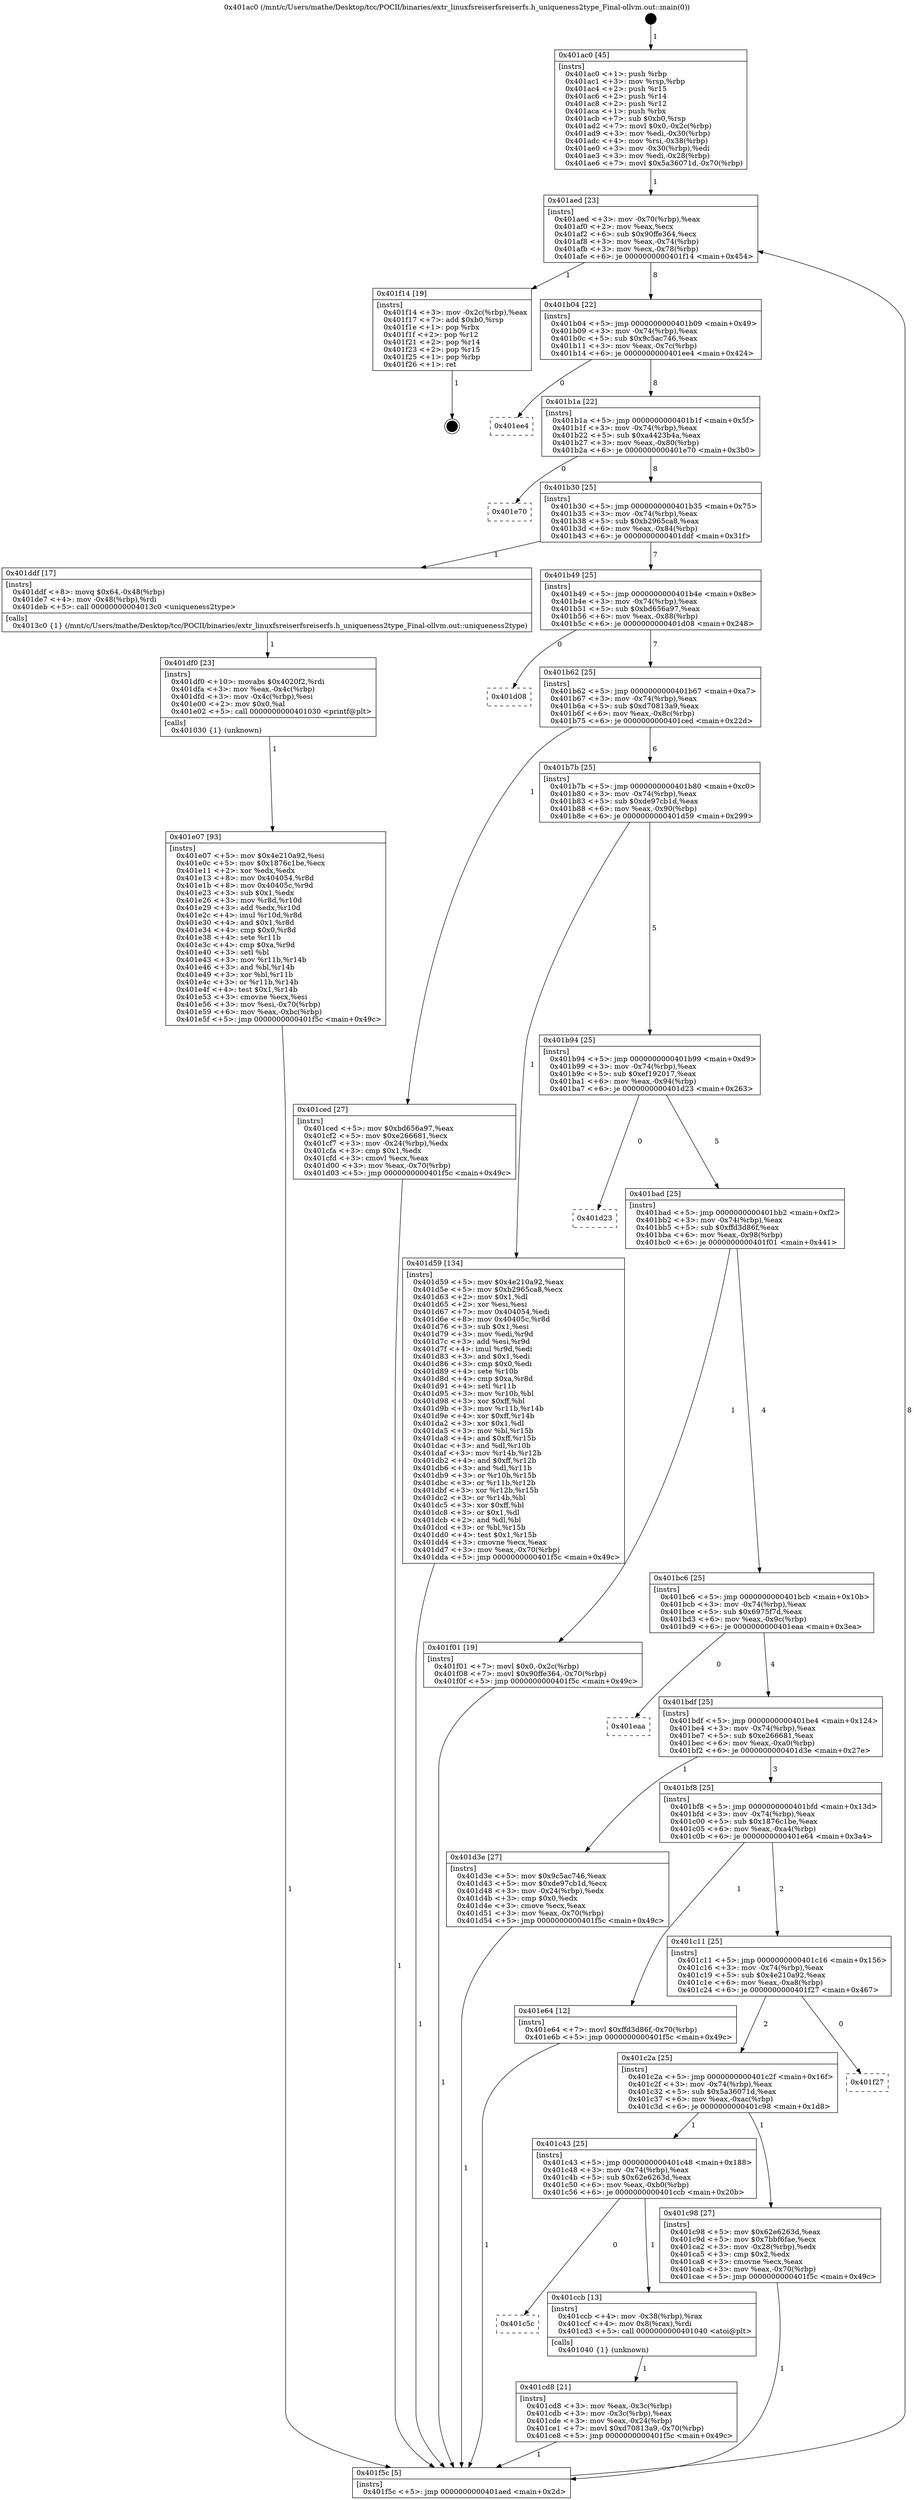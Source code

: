 digraph "0x401ac0" {
  label = "0x401ac0 (/mnt/c/Users/mathe/Desktop/tcc/POCII/binaries/extr_linuxfsreiserfsreiserfs.h_uniqueness2type_Final-ollvm.out::main(0))"
  labelloc = "t"
  node[shape=record]

  Entry [label="",width=0.3,height=0.3,shape=circle,fillcolor=black,style=filled]
  "0x401aed" [label="{
     0x401aed [23]\l
     | [instrs]\l
     &nbsp;&nbsp;0x401aed \<+3\>: mov -0x70(%rbp),%eax\l
     &nbsp;&nbsp;0x401af0 \<+2\>: mov %eax,%ecx\l
     &nbsp;&nbsp;0x401af2 \<+6\>: sub $0x90ffe364,%ecx\l
     &nbsp;&nbsp;0x401af8 \<+3\>: mov %eax,-0x74(%rbp)\l
     &nbsp;&nbsp;0x401afb \<+3\>: mov %ecx,-0x78(%rbp)\l
     &nbsp;&nbsp;0x401afe \<+6\>: je 0000000000401f14 \<main+0x454\>\l
  }"]
  "0x401f14" [label="{
     0x401f14 [19]\l
     | [instrs]\l
     &nbsp;&nbsp;0x401f14 \<+3\>: mov -0x2c(%rbp),%eax\l
     &nbsp;&nbsp;0x401f17 \<+7\>: add $0xb0,%rsp\l
     &nbsp;&nbsp;0x401f1e \<+1\>: pop %rbx\l
     &nbsp;&nbsp;0x401f1f \<+2\>: pop %r12\l
     &nbsp;&nbsp;0x401f21 \<+2\>: pop %r14\l
     &nbsp;&nbsp;0x401f23 \<+2\>: pop %r15\l
     &nbsp;&nbsp;0x401f25 \<+1\>: pop %rbp\l
     &nbsp;&nbsp;0x401f26 \<+1\>: ret\l
  }"]
  "0x401b04" [label="{
     0x401b04 [22]\l
     | [instrs]\l
     &nbsp;&nbsp;0x401b04 \<+5\>: jmp 0000000000401b09 \<main+0x49\>\l
     &nbsp;&nbsp;0x401b09 \<+3\>: mov -0x74(%rbp),%eax\l
     &nbsp;&nbsp;0x401b0c \<+5\>: sub $0x9c5ac746,%eax\l
     &nbsp;&nbsp;0x401b11 \<+3\>: mov %eax,-0x7c(%rbp)\l
     &nbsp;&nbsp;0x401b14 \<+6\>: je 0000000000401ee4 \<main+0x424\>\l
  }"]
  Exit [label="",width=0.3,height=0.3,shape=circle,fillcolor=black,style=filled,peripheries=2]
  "0x401ee4" [label="{
     0x401ee4\l
  }", style=dashed]
  "0x401b1a" [label="{
     0x401b1a [22]\l
     | [instrs]\l
     &nbsp;&nbsp;0x401b1a \<+5\>: jmp 0000000000401b1f \<main+0x5f\>\l
     &nbsp;&nbsp;0x401b1f \<+3\>: mov -0x74(%rbp),%eax\l
     &nbsp;&nbsp;0x401b22 \<+5\>: sub $0xa4423b4a,%eax\l
     &nbsp;&nbsp;0x401b27 \<+3\>: mov %eax,-0x80(%rbp)\l
     &nbsp;&nbsp;0x401b2a \<+6\>: je 0000000000401e70 \<main+0x3b0\>\l
  }"]
  "0x401e07" [label="{
     0x401e07 [93]\l
     | [instrs]\l
     &nbsp;&nbsp;0x401e07 \<+5\>: mov $0x4e210a92,%esi\l
     &nbsp;&nbsp;0x401e0c \<+5\>: mov $0x1876c1be,%ecx\l
     &nbsp;&nbsp;0x401e11 \<+2\>: xor %edx,%edx\l
     &nbsp;&nbsp;0x401e13 \<+8\>: mov 0x404054,%r8d\l
     &nbsp;&nbsp;0x401e1b \<+8\>: mov 0x40405c,%r9d\l
     &nbsp;&nbsp;0x401e23 \<+3\>: sub $0x1,%edx\l
     &nbsp;&nbsp;0x401e26 \<+3\>: mov %r8d,%r10d\l
     &nbsp;&nbsp;0x401e29 \<+3\>: add %edx,%r10d\l
     &nbsp;&nbsp;0x401e2c \<+4\>: imul %r10d,%r8d\l
     &nbsp;&nbsp;0x401e30 \<+4\>: and $0x1,%r8d\l
     &nbsp;&nbsp;0x401e34 \<+4\>: cmp $0x0,%r8d\l
     &nbsp;&nbsp;0x401e38 \<+4\>: sete %r11b\l
     &nbsp;&nbsp;0x401e3c \<+4\>: cmp $0xa,%r9d\l
     &nbsp;&nbsp;0x401e40 \<+3\>: setl %bl\l
     &nbsp;&nbsp;0x401e43 \<+3\>: mov %r11b,%r14b\l
     &nbsp;&nbsp;0x401e46 \<+3\>: and %bl,%r14b\l
     &nbsp;&nbsp;0x401e49 \<+3\>: xor %bl,%r11b\l
     &nbsp;&nbsp;0x401e4c \<+3\>: or %r11b,%r14b\l
     &nbsp;&nbsp;0x401e4f \<+4\>: test $0x1,%r14b\l
     &nbsp;&nbsp;0x401e53 \<+3\>: cmovne %ecx,%esi\l
     &nbsp;&nbsp;0x401e56 \<+3\>: mov %esi,-0x70(%rbp)\l
     &nbsp;&nbsp;0x401e59 \<+6\>: mov %eax,-0xbc(%rbp)\l
     &nbsp;&nbsp;0x401e5f \<+5\>: jmp 0000000000401f5c \<main+0x49c\>\l
  }"]
  "0x401e70" [label="{
     0x401e70\l
  }", style=dashed]
  "0x401b30" [label="{
     0x401b30 [25]\l
     | [instrs]\l
     &nbsp;&nbsp;0x401b30 \<+5\>: jmp 0000000000401b35 \<main+0x75\>\l
     &nbsp;&nbsp;0x401b35 \<+3\>: mov -0x74(%rbp),%eax\l
     &nbsp;&nbsp;0x401b38 \<+5\>: sub $0xb2965ca8,%eax\l
     &nbsp;&nbsp;0x401b3d \<+6\>: mov %eax,-0x84(%rbp)\l
     &nbsp;&nbsp;0x401b43 \<+6\>: je 0000000000401ddf \<main+0x31f\>\l
  }"]
  "0x401df0" [label="{
     0x401df0 [23]\l
     | [instrs]\l
     &nbsp;&nbsp;0x401df0 \<+10\>: movabs $0x4020f2,%rdi\l
     &nbsp;&nbsp;0x401dfa \<+3\>: mov %eax,-0x4c(%rbp)\l
     &nbsp;&nbsp;0x401dfd \<+3\>: mov -0x4c(%rbp),%esi\l
     &nbsp;&nbsp;0x401e00 \<+2\>: mov $0x0,%al\l
     &nbsp;&nbsp;0x401e02 \<+5\>: call 0000000000401030 \<printf@plt\>\l
     | [calls]\l
     &nbsp;&nbsp;0x401030 \{1\} (unknown)\l
  }"]
  "0x401ddf" [label="{
     0x401ddf [17]\l
     | [instrs]\l
     &nbsp;&nbsp;0x401ddf \<+8\>: movq $0x64,-0x48(%rbp)\l
     &nbsp;&nbsp;0x401de7 \<+4\>: mov -0x48(%rbp),%rdi\l
     &nbsp;&nbsp;0x401deb \<+5\>: call 00000000004013c0 \<uniqueness2type\>\l
     | [calls]\l
     &nbsp;&nbsp;0x4013c0 \{1\} (/mnt/c/Users/mathe/Desktop/tcc/POCII/binaries/extr_linuxfsreiserfsreiserfs.h_uniqueness2type_Final-ollvm.out::uniqueness2type)\l
  }"]
  "0x401b49" [label="{
     0x401b49 [25]\l
     | [instrs]\l
     &nbsp;&nbsp;0x401b49 \<+5\>: jmp 0000000000401b4e \<main+0x8e\>\l
     &nbsp;&nbsp;0x401b4e \<+3\>: mov -0x74(%rbp),%eax\l
     &nbsp;&nbsp;0x401b51 \<+5\>: sub $0xbd656a97,%eax\l
     &nbsp;&nbsp;0x401b56 \<+6\>: mov %eax,-0x88(%rbp)\l
     &nbsp;&nbsp;0x401b5c \<+6\>: je 0000000000401d08 \<main+0x248\>\l
  }"]
  "0x401cd8" [label="{
     0x401cd8 [21]\l
     | [instrs]\l
     &nbsp;&nbsp;0x401cd8 \<+3\>: mov %eax,-0x3c(%rbp)\l
     &nbsp;&nbsp;0x401cdb \<+3\>: mov -0x3c(%rbp),%eax\l
     &nbsp;&nbsp;0x401cde \<+3\>: mov %eax,-0x24(%rbp)\l
     &nbsp;&nbsp;0x401ce1 \<+7\>: movl $0xd70813a9,-0x70(%rbp)\l
     &nbsp;&nbsp;0x401ce8 \<+5\>: jmp 0000000000401f5c \<main+0x49c\>\l
  }"]
  "0x401d08" [label="{
     0x401d08\l
  }", style=dashed]
  "0x401b62" [label="{
     0x401b62 [25]\l
     | [instrs]\l
     &nbsp;&nbsp;0x401b62 \<+5\>: jmp 0000000000401b67 \<main+0xa7\>\l
     &nbsp;&nbsp;0x401b67 \<+3\>: mov -0x74(%rbp),%eax\l
     &nbsp;&nbsp;0x401b6a \<+5\>: sub $0xd70813a9,%eax\l
     &nbsp;&nbsp;0x401b6f \<+6\>: mov %eax,-0x8c(%rbp)\l
     &nbsp;&nbsp;0x401b75 \<+6\>: je 0000000000401ced \<main+0x22d\>\l
  }"]
  "0x401c5c" [label="{
     0x401c5c\l
  }", style=dashed]
  "0x401ced" [label="{
     0x401ced [27]\l
     | [instrs]\l
     &nbsp;&nbsp;0x401ced \<+5\>: mov $0xbd656a97,%eax\l
     &nbsp;&nbsp;0x401cf2 \<+5\>: mov $0xe266681,%ecx\l
     &nbsp;&nbsp;0x401cf7 \<+3\>: mov -0x24(%rbp),%edx\l
     &nbsp;&nbsp;0x401cfa \<+3\>: cmp $0x1,%edx\l
     &nbsp;&nbsp;0x401cfd \<+3\>: cmovl %ecx,%eax\l
     &nbsp;&nbsp;0x401d00 \<+3\>: mov %eax,-0x70(%rbp)\l
     &nbsp;&nbsp;0x401d03 \<+5\>: jmp 0000000000401f5c \<main+0x49c\>\l
  }"]
  "0x401b7b" [label="{
     0x401b7b [25]\l
     | [instrs]\l
     &nbsp;&nbsp;0x401b7b \<+5\>: jmp 0000000000401b80 \<main+0xc0\>\l
     &nbsp;&nbsp;0x401b80 \<+3\>: mov -0x74(%rbp),%eax\l
     &nbsp;&nbsp;0x401b83 \<+5\>: sub $0xde97cb1d,%eax\l
     &nbsp;&nbsp;0x401b88 \<+6\>: mov %eax,-0x90(%rbp)\l
     &nbsp;&nbsp;0x401b8e \<+6\>: je 0000000000401d59 \<main+0x299\>\l
  }"]
  "0x401ccb" [label="{
     0x401ccb [13]\l
     | [instrs]\l
     &nbsp;&nbsp;0x401ccb \<+4\>: mov -0x38(%rbp),%rax\l
     &nbsp;&nbsp;0x401ccf \<+4\>: mov 0x8(%rax),%rdi\l
     &nbsp;&nbsp;0x401cd3 \<+5\>: call 0000000000401040 \<atoi@plt\>\l
     | [calls]\l
     &nbsp;&nbsp;0x401040 \{1\} (unknown)\l
  }"]
  "0x401d59" [label="{
     0x401d59 [134]\l
     | [instrs]\l
     &nbsp;&nbsp;0x401d59 \<+5\>: mov $0x4e210a92,%eax\l
     &nbsp;&nbsp;0x401d5e \<+5\>: mov $0xb2965ca8,%ecx\l
     &nbsp;&nbsp;0x401d63 \<+2\>: mov $0x1,%dl\l
     &nbsp;&nbsp;0x401d65 \<+2\>: xor %esi,%esi\l
     &nbsp;&nbsp;0x401d67 \<+7\>: mov 0x404054,%edi\l
     &nbsp;&nbsp;0x401d6e \<+8\>: mov 0x40405c,%r8d\l
     &nbsp;&nbsp;0x401d76 \<+3\>: sub $0x1,%esi\l
     &nbsp;&nbsp;0x401d79 \<+3\>: mov %edi,%r9d\l
     &nbsp;&nbsp;0x401d7c \<+3\>: add %esi,%r9d\l
     &nbsp;&nbsp;0x401d7f \<+4\>: imul %r9d,%edi\l
     &nbsp;&nbsp;0x401d83 \<+3\>: and $0x1,%edi\l
     &nbsp;&nbsp;0x401d86 \<+3\>: cmp $0x0,%edi\l
     &nbsp;&nbsp;0x401d89 \<+4\>: sete %r10b\l
     &nbsp;&nbsp;0x401d8d \<+4\>: cmp $0xa,%r8d\l
     &nbsp;&nbsp;0x401d91 \<+4\>: setl %r11b\l
     &nbsp;&nbsp;0x401d95 \<+3\>: mov %r10b,%bl\l
     &nbsp;&nbsp;0x401d98 \<+3\>: xor $0xff,%bl\l
     &nbsp;&nbsp;0x401d9b \<+3\>: mov %r11b,%r14b\l
     &nbsp;&nbsp;0x401d9e \<+4\>: xor $0xff,%r14b\l
     &nbsp;&nbsp;0x401da2 \<+3\>: xor $0x1,%dl\l
     &nbsp;&nbsp;0x401da5 \<+3\>: mov %bl,%r15b\l
     &nbsp;&nbsp;0x401da8 \<+4\>: and $0xff,%r15b\l
     &nbsp;&nbsp;0x401dac \<+3\>: and %dl,%r10b\l
     &nbsp;&nbsp;0x401daf \<+3\>: mov %r14b,%r12b\l
     &nbsp;&nbsp;0x401db2 \<+4\>: and $0xff,%r12b\l
     &nbsp;&nbsp;0x401db6 \<+3\>: and %dl,%r11b\l
     &nbsp;&nbsp;0x401db9 \<+3\>: or %r10b,%r15b\l
     &nbsp;&nbsp;0x401dbc \<+3\>: or %r11b,%r12b\l
     &nbsp;&nbsp;0x401dbf \<+3\>: xor %r12b,%r15b\l
     &nbsp;&nbsp;0x401dc2 \<+3\>: or %r14b,%bl\l
     &nbsp;&nbsp;0x401dc5 \<+3\>: xor $0xff,%bl\l
     &nbsp;&nbsp;0x401dc8 \<+3\>: or $0x1,%dl\l
     &nbsp;&nbsp;0x401dcb \<+2\>: and %dl,%bl\l
     &nbsp;&nbsp;0x401dcd \<+3\>: or %bl,%r15b\l
     &nbsp;&nbsp;0x401dd0 \<+4\>: test $0x1,%r15b\l
     &nbsp;&nbsp;0x401dd4 \<+3\>: cmovne %ecx,%eax\l
     &nbsp;&nbsp;0x401dd7 \<+3\>: mov %eax,-0x70(%rbp)\l
     &nbsp;&nbsp;0x401dda \<+5\>: jmp 0000000000401f5c \<main+0x49c\>\l
  }"]
  "0x401b94" [label="{
     0x401b94 [25]\l
     | [instrs]\l
     &nbsp;&nbsp;0x401b94 \<+5\>: jmp 0000000000401b99 \<main+0xd9\>\l
     &nbsp;&nbsp;0x401b99 \<+3\>: mov -0x74(%rbp),%eax\l
     &nbsp;&nbsp;0x401b9c \<+5\>: sub $0xef192017,%eax\l
     &nbsp;&nbsp;0x401ba1 \<+6\>: mov %eax,-0x94(%rbp)\l
     &nbsp;&nbsp;0x401ba7 \<+6\>: je 0000000000401d23 \<main+0x263\>\l
  }"]
  "0x401ac0" [label="{
     0x401ac0 [45]\l
     | [instrs]\l
     &nbsp;&nbsp;0x401ac0 \<+1\>: push %rbp\l
     &nbsp;&nbsp;0x401ac1 \<+3\>: mov %rsp,%rbp\l
     &nbsp;&nbsp;0x401ac4 \<+2\>: push %r15\l
     &nbsp;&nbsp;0x401ac6 \<+2\>: push %r14\l
     &nbsp;&nbsp;0x401ac8 \<+2\>: push %r12\l
     &nbsp;&nbsp;0x401aca \<+1\>: push %rbx\l
     &nbsp;&nbsp;0x401acb \<+7\>: sub $0xb0,%rsp\l
     &nbsp;&nbsp;0x401ad2 \<+7\>: movl $0x0,-0x2c(%rbp)\l
     &nbsp;&nbsp;0x401ad9 \<+3\>: mov %edi,-0x30(%rbp)\l
     &nbsp;&nbsp;0x401adc \<+4\>: mov %rsi,-0x38(%rbp)\l
     &nbsp;&nbsp;0x401ae0 \<+3\>: mov -0x30(%rbp),%edi\l
     &nbsp;&nbsp;0x401ae3 \<+3\>: mov %edi,-0x28(%rbp)\l
     &nbsp;&nbsp;0x401ae6 \<+7\>: movl $0x5a36071d,-0x70(%rbp)\l
  }"]
  "0x401d23" [label="{
     0x401d23\l
  }", style=dashed]
  "0x401bad" [label="{
     0x401bad [25]\l
     | [instrs]\l
     &nbsp;&nbsp;0x401bad \<+5\>: jmp 0000000000401bb2 \<main+0xf2\>\l
     &nbsp;&nbsp;0x401bb2 \<+3\>: mov -0x74(%rbp),%eax\l
     &nbsp;&nbsp;0x401bb5 \<+5\>: sub $0xffd3d86f,%eax\l
     &nbsp;&nbsp;0x401bba \<+6\>: mov %eax,-0x98(%rbp)\l
     &nbsp;&nbsp;0x401bc0 \<+6\>: je 0000000000401f01 \<main+0x441\>\l
  }"]
  "0x401f5c" [label="{
     0x401f5c [5]\l
     | [instrs]\l
     &nbsp;&nbsp;0x401f5c \<+5\>: jmp 0000000000401aed \<main+0x2d\>\l
  }"]
  "0x401f01" [label="{
     0x401f01 [19]\l
     | [instrs]\l
     &nbsp;&nbsp;0x401f01 \<+7\>: movl $0x0,-0x2c(%rbp)\l
     &nbsp;&nbsp;0x401f08 \<+7\>: movl $0x90ffe364,-0x70(%rbp)\l
     &nbsp;&nbsp;0x401f0f \<+5\>: jmp 0000000000401f5c \<main+0x49c\>\l
  }"]
  "0x401bc6" [label="{
     0x401bc6 [25]\l
     | [instrs]\l
     &nbsp;&nbsp;0x401bc6 \<+5\>: jmp 0000000000401bcb \<main+0x10b\>\l
     &nbsp;&nbsp;0x401bcb \<+3\>: mov -0x74(%rbp),%eax\l
     &nbsp;&nbsp;0x401bce \<+5\>: sub $0x6975f7d,%eax\l
     &nbsp;&nbsp;0x401bd3 \<+6\>: mov %eax,-0x9c(%rbp)\l
     &nbsp;&nbsp;0x401bd9 \<+6\>: je 0000000000401eaa \<main+0x3ea\>\l
  }"]
  "0x401c43" [label="{
     0x401c43 [25]\l
     | [instrs]\l
     &nbsp;&nbsp;0x401c43 \<+5\>: jmp 0000000000401c48 \<main+0x188\>\l
     &nbsp;&nbsp;0x401c48 \<+3\>: mov -0x74(%rbp),%eax\l
     &nbsp;&nbsp;0x401c4b \<+5\>: sub $0x62e6263d,%eax\l
     &nbsp;&nbsp;0x401c50 \<+6\>: mov %eax,-0xb0(%rbp)\l
     &nbsp;&nbsp;0x401c56 \<+6\>: je 0000000000401ccb \<main+0x20b\>\l
  }"]
  "0x401eaa" [label="{
     0x401eaa\l
  }", style=dashed]
  "0x401bdf" [label="{
     0x401bdf [25]\l
     | [instrs]\l
     &nbsp;&nbsp;0x401bdf \<+5\>: jmp 0000000000401be4 \<main+0x124\>\l
     &nbsp;&nbsp;0x401be4 \<+3\>: mov -0x74(%rbp),%eax\l
     &nbsp;&nbsp;0x401be7 \<+5\>: sub $0xe266681,%eax\l
     &nbsp;&nbsp;0x401bec \<+6\>: mov %eax,-0xa0(%rbp)\l
     &nbsp;&nbsp;0x401bf2 \<+6\>: je 0000000000401d3e \<main+0x27e\>\l
  }"]
  "0x401c98" [label="{
     0x401c98 [27]\l
     | [instrs]\l
     &nbsp;&nbsp;0x401c98 \<+5\>: mov $0x62e6263d,%eax\l
     &nbsp;&nbsp;0x401c9d \<+5\>: mov $0x7bbf6fae,%ecx\l
     &nbsp;&nbsp;0x401ca2 \<+3\>: mov -0x28(%rbp),%edx\l
     &nbsp;&nbsp;0x401ca5 \<+3\>: cmp $0x2,%edx\l
     &nbsp;&nbsp;0x401ca8 \<+3\>: cmovne %ecx,%eax\l
     &nbsp;&nbsp;0x401cab \<+3\>: mov %eax,-0x70(%rbp)\l
     &nbsp;&nbsp;0x401cae \<+5\>: jmp 0000000000401f5c \<main+0x49c\>\l
  }"]
  "0x401d3e" [label="{
     0x401d3e [27]\l
     | [instrs]\l
     &nbsp;&nbsp;0x401d3e \<+5\>: mov $0x9c5ac746,%eax\l
     &nbsp;&nbsp;0x401d43 \<+5\>: mov $0xde97cb1d,%ecx\l
     &nbsp;&nbsp;0x401d48 \<+3\>: mov -0x24(%rbp),%edx\l
     &nbsp;&nbsp;0x401d4b \<+3\>: cmp $0x0,%edx\l
     &nbsp;&nbsp;0x401d4e \<+3\>: cmove %ecx,%eax\l
     &nbsp;&nbsp;0x401d51 \<+3\>: mov %eax,-0x70(%rbp)\l
     &nbsp;&nbsp;0x401d54 \<+5\>: jmp 0000000000401f5c \<main+0x49c\>\l
  }"]
  "0x401bf8" [label="{
     0x401bf8 [25]\l
     | [instrs]\l
     &nbsp;&nbsp;0x401bf8 \<+5\>: jmp 0000000000401bfd \<main+0x13d\>\l
     &nbsp;&nbsp;0x401bfd \<+3\>: mov -0x74(%rbp),%eax\l
     &nbsp;&nbsp;0x401c00 \<+5\>: sub $0x1876c1be,%eax\l
     &nbsp;&nbsp;0x401c05 \<+6\>: mov %eax,-0xa4(%rbp)\l
     &nbsp;&nbsp;0x401c0b \<+6\>: je 0000000000401e64 \<main+0x3a4\>\l
  }"]
  "0x401c2a" [label="{
     0x401c2a [25]\l
     | [instrs]\l
     &nbsp;&nbsp;0x401c2a \<+5\>: jmp 0000000000401c2f \<main+0x16f\>\l
     &nbsp;&nbsp;0x401c2f \<+3\>: mov -0x74(%rbp),%eax\l
     &nbsp;&nbsp;0x401c32 \<+5\>: sub $0x5a36071d,%eax\l
     &nbsp;&nbsp;0x401c37 \<+6\>: mov %eax,-0xac(%rbp)\l
     &nbsp;&nbsp;0x401c3d \<+6\>: je 0000000000401c98 \<main+0x1d8\>\l
  }"]
  "0x401e64" [label="{
     0x401e64 [12]\l
     | [instrs]\l
     &nbsp;&nbsp;0x401e64 \<+7\>: movl $0xffd3d86f,-0x70(%rbp)\l
     &nbsp;&nbsp;0x401e6b \<+5\>: jmp 0000000000401f5c \<main+0x49c\>\l
  }"]
  "0x401c11" [label="{
     0x401c11 [25]\l
     | [instrs]\l
     &nbsp;&nbsp;0x401c11 \<+5\>: jmp 0000000000401c16 \<main+0x156\>\l
     &nbsp;&nbsp;0x401c16 \<+3\>: mov -0x74(%rbp),%eax\l
     &nbsp;&nbsp;0x401c19 \<+5\>: sub $0x4e210a92,%eax\l
     &nbsp;&nbsp;0x401c1e \<+6\>: mov %eax,-0xa8(%rbp)\l
     &nbsp;&nbsp;0x401c24 \<+6\>: je 0000000000401f27 \<main+0x467\>\l
  }"]
  "0x401f27" [label="{
     0x401f27\l
  }", style=dashed]
  Entry -> "0x401ac0" [label=" 1"]
  "0x401aed" -> "0x401f14" [label=" 1"]
  "0x401aed" -> "0x401b04" [label=" 8"]
  "0x401f14" -> Exit [label=" 1"]
  "0x401b04" -> "0x401ee4" [label=" 0"]
  "0x401b04" -> "0x401b1a" [label=" 8"]
  "0x401f01" -> "0x401f5c" [label=" 1"]
  "0x401b1a" -> "0x401e70" [label=" 0"]
  "0x401b1a" -> "0x401b30" [label=" 8"]
  "0x401e64" -> "0x401f5c" [label=" 1"]
  "0x401b30" -> "0x401ddf" [label=" 1"]
  "0x401b30" -> "0x401b49" [label=" 7"]
  "0x401e07" -> "0x401f5c" [label=" 1"]
  "0x401b49" -> "0x401d08" [label=" 0"]
  "0x401b49" -> "0x401b62" [label=" 7"]
  "0x401df0" -> "0x401e07" [label=" 1"]
  "0x401b62" -> "0x401ced" [label=" 1"]
  "0x401b62" -> "0x401b7b" [label=" 6"]
  "0x401ddf" -> "0x401df0" [label=" 1"]
  "0x401b7b" -> "0x401d59" [label=" 1"]
  "0x401b7b" -> "0x401b94" [label=" 5"]
  "0x401d59" -> "0x401f5c" [label=" 1"]
  "0x401b94" -> "0x401d23" [label=" 0"]
  "0x401b94" -> "0x401bad" [label=" 5"]
  "0x401ced" -> "0x401f5c" [label=" 1"]
  "0x401bad" -> "0x401f01" [label=" 1"]
  "0x401bad" -> "0x401bc6" [label=" 4"]
  "0x401cd8" -> "0x401f5c" [label=" 1"]
  "0x401bc6" -> "0x401eaa" [label=" 0"]
  "0x401bc6" -> "0x401bdf" [label=" 4"]
  "0x401ccb" -> "0x401cd8" [label=" 1"]
  "0x401bdf" -> "0x401d3e" [label=" 1"]
  "0x401bdf" -> "0x401bf8" [label=" 3"]
  "0x401c43" -> "0x401c5c" [label=" 0"]
  "0x401bf8" -> "0x401e64" [label=" 1"]
  "0x401bf8" -> "0x401c11" [label=" 2"]
  "0x401d3e" -> "0x401f5c" [label=" 1"]
  "0x401c11" -> "0x401f27" [label=" 0"]
  "0x401c11" -> "0x401c2a" [label=" 2"]
  "0x401c43" -> "0x401ccb" [label=" 1"]
  "0x401c2a" -> "0x401c98" [label=" 1"]
  "0x401c2a" -> "0x401c43" [label=" 1"]
  "0x401c98" -> "0x401f5c" [label=" 1"]
  "0x401ac0" -> "0x401aed" [label=" 1"]
  "0x401f5c" -> "0x401aed" [label=" 8"]
}
